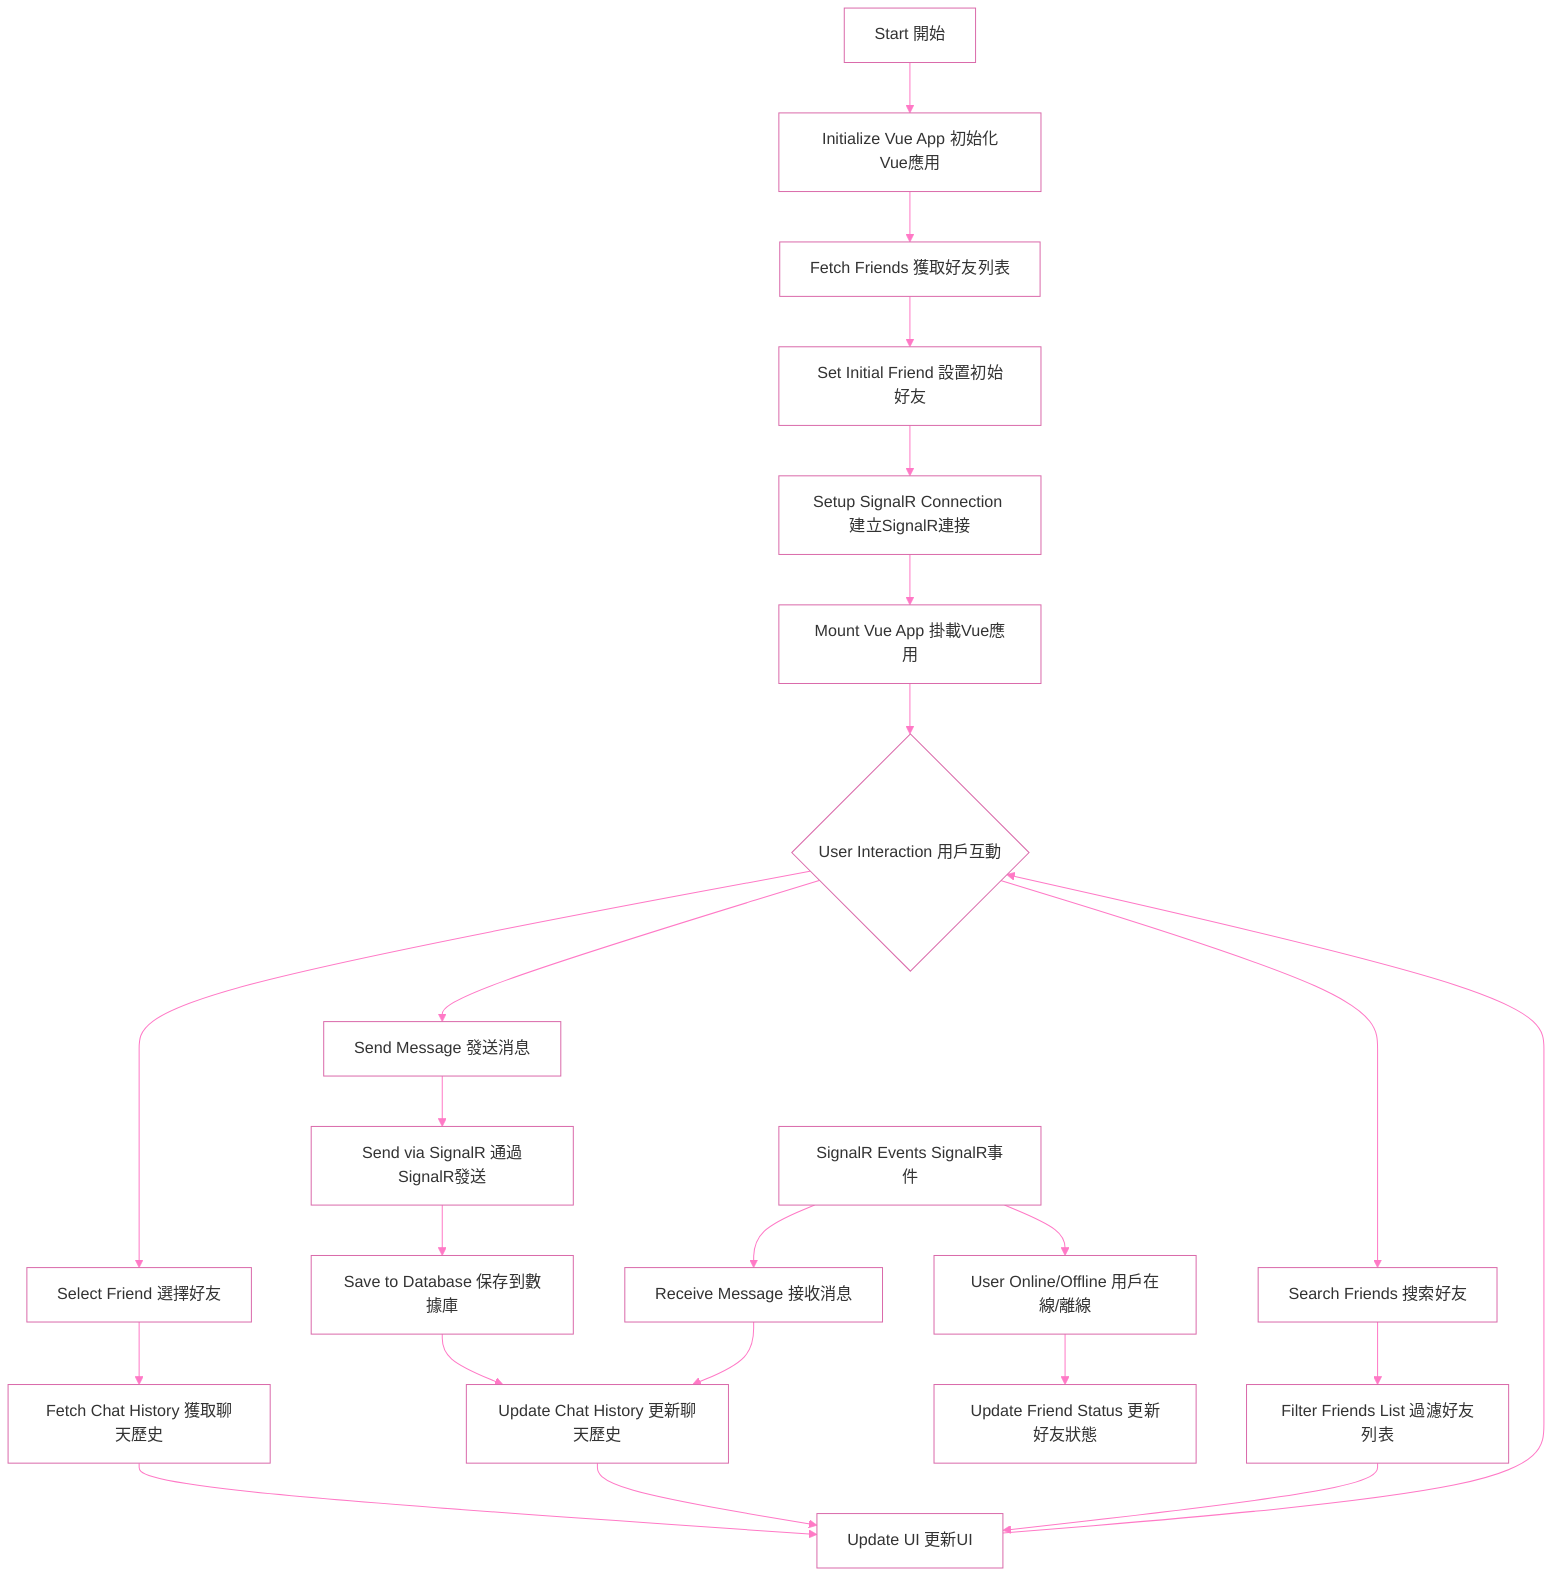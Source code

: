 %%{init: {'theme': 'base', 'themeVariables': { 'primaryColor': '#ff79c6', 'secondaryColor': '#bd93f9', 'tertiaryColor': '#8be9fd', 'mainBkg': '#ffffff', 'secondBkg': '#f8f8f2', 'lineColor': '#ff79c6', 'fontFamily': 'arial', 'fontSize': '16px' }}}%%

graph TD
    A[Start 開始] --> B[Initialize Vue App 初始化Vue應用]
    B --> C[Fetch Friends 獲取好友列表]
    C --> D[Set Initial Friend 設置初始好友]
    D --> E[Setup SignalR Connection 建立SignalR連接]
    E --> F[Mount Vue App 掛載Vue應用]

    F --> G{User Interaction 用戶互動}
    G --> H[Select Friend 選擇好友]
    G --> I[Send Message 發送消息]
    G --> J[Search Friends 搜索好友]

    H --> K[Fetch Chat History 獲取聊天歷史]
    K --> L[Update UI 更新UI]

    I --> M[Send via SignalR 通過SignalR發送]
    M --> N[Save to Database 保存到數據庫]
    N --> O[Update Chat History 更新聊天歷史]
    O --> L

    P[SignalR Events SignalR事件] --> Q[Receive Message 接收消息]
    P --> R[User Online/Offline 用戶在線/離線]
    Q --> O
    R --> S[Update Friend Status 更新好友狀態]

    J --> T[Filter Friends List 過濾好友列表]
    T --> L

    L --> G